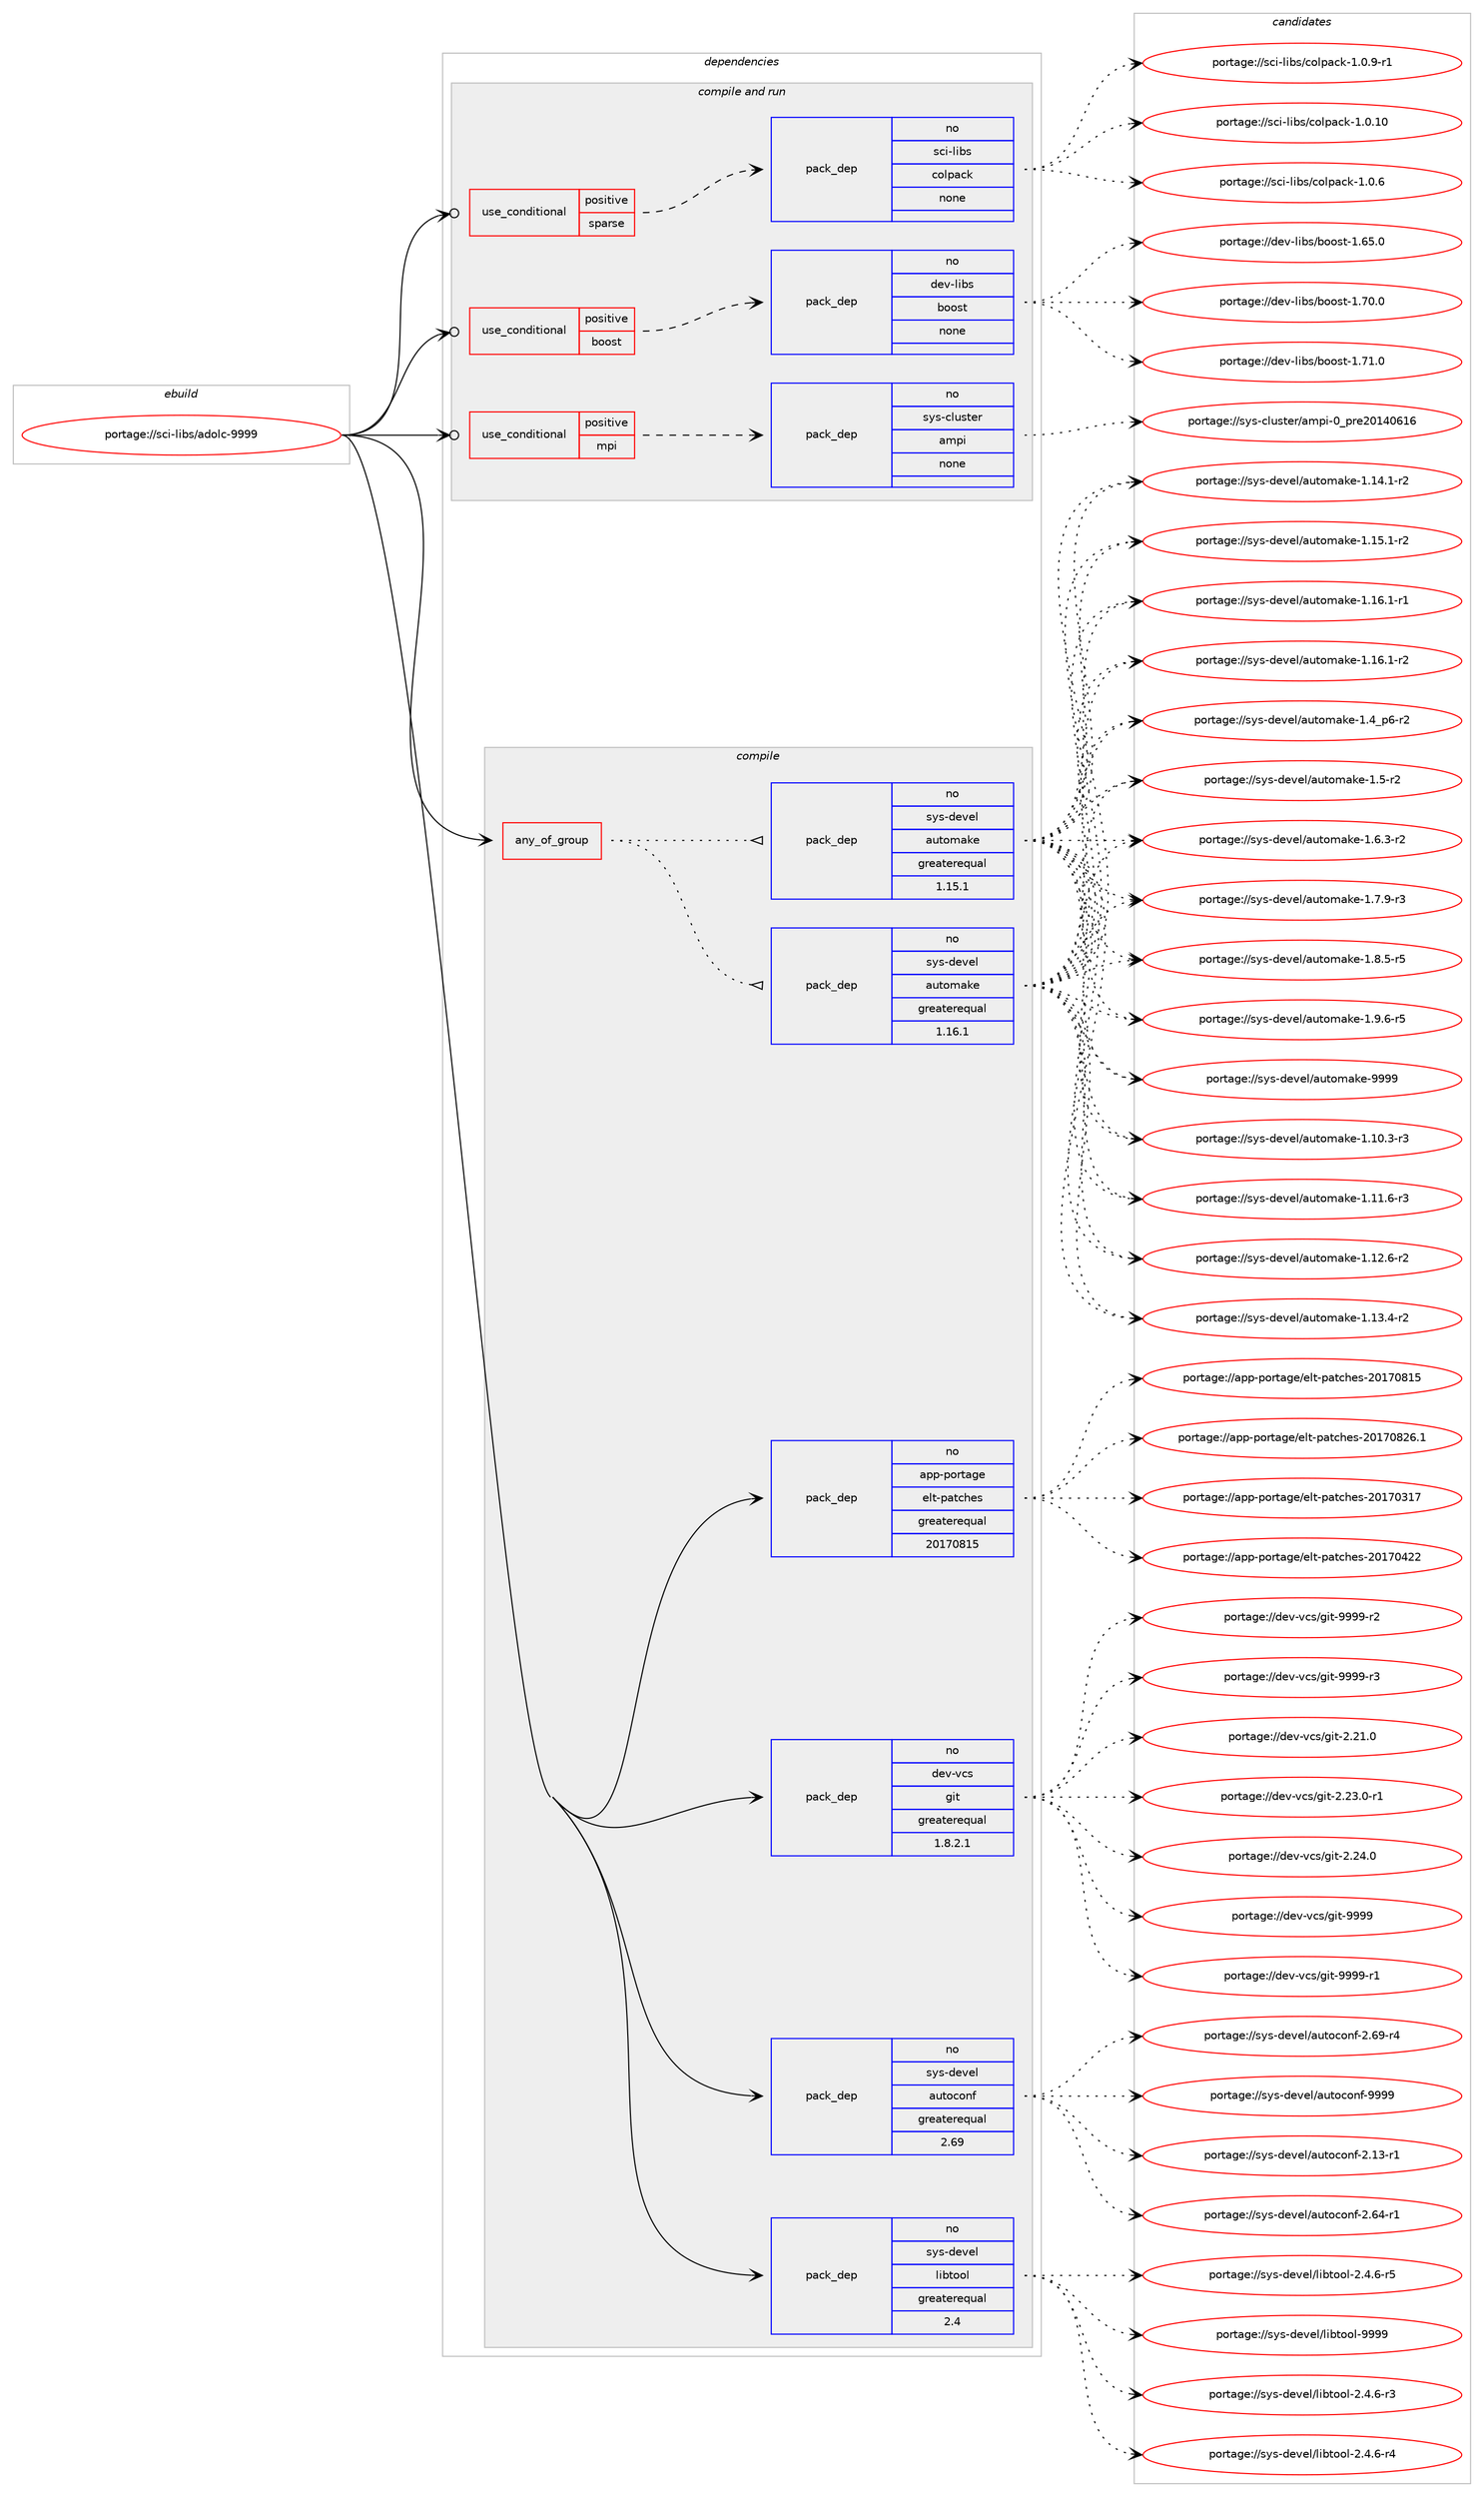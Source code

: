 digraph prolog {

# *************
# Graph options
# *************

newrank=true;
concentrate=true;
compound=true;
graph [rankdir=LR,fontname=Helvetica,fontsize=10,ranksep=1.5];#, ranksep=2.5, nodesep=0.2];
edge  [arrowhead=vee];
node  [fontname=Helvetica,fontsize=10];

# **********
# The ebuild
# **********

subgraph cluster_leftcol {
color=gray;
rank=same;
label=<<i>ebuild</i>>;
id [label="portage://sci-libs/adolc-9999", color=red, width=4, href="../sci-libs/adolc-9999.svg"];
}

# ****************
# The dependencies
# ****************

subgraph cluster_midcol {
color=gray;
label=<<i>dependencies</i>>;
subgraph cluster_compile {
fillcolor="#eeeeee";
style=filled;
label=<<i>compile</i>>;
subgraph any6379 {
dependency388653 [label=<<TABLE BORDER="0" CELLBORDER="1" CELLSPACING="0" CELLPADDING="4"><TR><TD CELLPADDING="10">any_of_group</TD></TR></TABLE>>, shape=none, color=red];subgraph pack285929 {
dependency388654 [label=<<TABLE BORDER="0" CELLBORDER="1" CELLSPACING="0" CELLPADDING="4" WIDTH="220"><TR><TD ROWSPAN="6" CELLPADDING="30">pack_dep</TD></TR><TR><TD WIDTH="110">no</TD></TR><TR><TD>sys-devel</TD></TR><TR><TD>automake</TD></TR><TR><TD>greaterequal</TD></TR><TR><TD>1.16.1</TD></TR></TABLE>>, shape=none, color=blue];
}
dependency388653:e -> dependency388654:w [weight=20,style="dotted",arrowhead="oinv"];
subgraph pack285930 {
dependency388655 [label=<<TABLE BORDER="0" CELLBORDER="1" CELLSPACING="0" CELLPADDING="4" WIDTH="220"><TR><TD ROWSPAN="6" CELLPADDING="30">pack_dep</TD></TR><TR><TD WIDTH="110">no</TD></TR><TR><TD>sys-devel</TD></TR><TR><TD>automake</TD></TR><TR><TD>greaterequal</TD></TR><TR><TD>1.15.1</TD></TR></TABLE>>, shape=none, color=blue];
}
dependency388653:e -> dependency388655:w [weight=20,style="dotted",arrowhead="oinv"];
}
id:e -> dependency388653:w [weight=20,style="solid",arrowhead="vee"];
subgraph pack285931 {
dependency388656 [label=<<TABLE BORDER="0" CELLBORDER="1" CELLSPACING="0" CELLPADDING="4" WIDTH="220"><TR><TD ROWSPAN="6" CELLPADDING="30">pack_dep</TD></TR><TR><TD WIDTH="110">no</TD></TR><TR><TD>app-portage</TD></TR><TR><TD>elt-patches</TD></TR><TR><TD>greaterequal</TD></TR><TR><TD>20170815</TD></TR></TABLE>>, shape=none, color=blue];
}
id:e -> dependency388656:w [weight=20,style="solid",arrowhead="vee"];
subgraph pack285932 {
dependency388657 [label=<<TABLE BORDER="0" CELLBORDER="1" CELLSPACING="0" CELLPADDING="4" WIDTH="220"><TR><TD ROWSPAN="6" CELLPADDING="30">pack_dep</TD></TR><TR><TD WIDTH="110">no</TD></TR><TR><TD>dev-vcs</TD></TR><TR><TD>git</TD></TR><TR><TD>greaterequal</TD></TR><TR><TD>1.8.2.1</TD></TR></TABLE>>, shape=none, color=blue];
}
id:e -> dependency388657:w [weight=20,style="solid",arrowhead="vee"];
subgraph pack285933 {
dependency388658 [label=<<TABLE BORDER="0" CELLBORDER="1" CELLSPACING="0" CELLPADDING="4" WIDTH="220"><TR><TD ROWSPAN="6" CELLPADDING="30">pack_dep</TD></TR><TR><TD WIDTH="110">no</TD></TR><TR><TD>sys-devel</TD></TR><TR><TD>autoconf</TD></TR><TR><TD>greaterequal</TD></TR><TR><TD>2.69</TD></TR></TABLE>>, shape=none, color=blue];
}
id:e -> dependency388658:w [weight=20,style="solid",arrowhead="vee"];
subgraph pack285934 {
dependency388659 [label=<<TABLE BORDER="0" CELLBORDER="1" CELLSPACING="0" CELLPADDING="4" WIDTH="220"><TR><TD ROWSPAN="6" CELLPADDING="30">pack_dep</TD></TR><TR><TD WIDTH="110">no</TD></TR><TR><TD>sys-devel</TD></TR><TR><TD>libtool</TD></TR><TR><TD>greaterequal</TD></TR><TR><TD>2.4</TD></TR></TABLE>>, shape=none, color=blue];
}
id:e -> dependency388659:w [weight=20,style="solid",arrowhead="vee"];
}
subgraph cluster_compileandrun {
fillcolor="#eeeeee";
style=filled;
label=<<i>compile and run</i>>;
subgraph cond96141 {
dependency388660 [label=<<TABLE BORDER="0" CELLBORDER="1" CELLSPACING="0" CELLPADDING="4"><TR><TD ROWSPAN="3" CELLPADDING="10">use_conditional</TD></TR><TR><TD>positive</TD></TR><TR><TD>boost</TD></TR></TABLE>>, shape=none, color=red];
subgraph pack285935 {
dependency388661 [label=<<TABLE BORDER="0" CELLBORDER="1" CELLSPACING="0" CELLPADDING="4" WIDTH="220"><TR><TD ROWSPAN="6" CELLPADDING="30">pack_dep</TD></TR><TR><TD WIDTH="110">no</TD></TR><TR><TD>dev-libs</TD></TR><TR><TD>boost</TD></TR><TR><TD>none</TD></TR><TR><TD></TD></TR></TABLE>>, shape=none, color=blue];
}
dependency388660:e -> dependency388661:w [weight=20,style="dashed",arrowhead="vee"];
}
id:e -> dependency388660:w [weight=20,style="solid",arrowhead="odotvee"];
subgraph cond96142 {
dependency388662 [label=<<TABLE BORDER="0" CELLBORDER="1" CELLSPACING="0" CELLPADDING="4"><TR><TD ROWSPAN="3" CELLPADDING="10">use_conditional</TD></TR><TR><TD>positive</TD></TR><TR><TD>mpi</TD></TR></TABLE>>, shape=none, color=red];
subgraph pack285936 {
dependency388663 [label=<<TABLE BORDER="0" CELLBORDER="1" CELLSPACING="0" CELLPADDING="4" WIDTH="220"><TR><TD ROWSPAN="6" CELLPADDING="30">pack_dep</TD></TR><TR><TD WIDTH="110">no</TD></TR><TR><TD>sys-cluster</TD></TR><TR><TD>ampi</TD></TR><TR><TD>none</TD></TR><TR><TD></TD></TR></TABLE>>, shape=none, color=blue];
}
dependency388662:e -> dependency388663:w [weight=20,style="dashed",arrowhead="vee"];
}
id:e -> dependency388662:w [weight=20,style="solid",arrowhead="odotvee"];
subgraph cond96143 {
dependency388664 [label=<<TABLE BORDER="0" CELLBORDER="1" CELLSPACING="0" CELLPADDING="4"><TR><TD ROWSPAN="3" CELLPADDING="10">use_conditional</TD></TR><TR><TD>positive</TD></TR><TR><TD>sparse</TD></TR></TABLE>>, shape=none, color=red];
subgraph pack285937 {
dependency388665 [label=<<TABLE BORDER="0" CELLBORDER="1" CELLSPACING="0" CELLPADDING="4" WIDTH="220"><TR><TD ROWSPAN="6" CELLPADDING="30">pack_dep</TD></TR><TR><TD WIDTH="110">no</TD></TR><TR><TD>sci-libs</TD></TR><TR><TD>colpack</TD></TR><TR><TD>none</TD></TR><TR><TD></TD></TR></TABLE>>, shape=none, color=blue];
}
dependency388664:e -> dependency388665:w [weight=20,style="dashed",arrowhead="vee"];
}
id:e -> dependency388664:w [weight=20,style="solid",arrowhead="odotvee"];
}
subgraph cluster_run {
fillcolor="#eeeeee";
style=filled;
label=<<i>run</i>>;
}
}

# **************
# The candidates
# **************

subgraph cluster_choices {
rank=same;
color=gray;
label=<<i>candidates</i>>;

subgraph choice285929 {
color=black;
nodesep=1;
choiceportage11512111545100101118101108479711711611110997107101454946494846514511451 [label="portage://sys-devel/automake-1.10.3-r3", color=red, width=4,href="../sys-devel/automake-1.10.3-r3.svg"];
choiceportage11512111545100101118101108479711711611110997107101454946494946544511451 [label="portage://sys-devel/automake-1.11.6-r3", color=red, width=4,href="../sys-devel/automake-1.11.6-r3.svg"];
choiceportage11512111545100101118101108479711711611110997107101454946495046544511450 [label="portage://sys-devel/automake-1.12.6-r2", color=red, width=4,href="../sys-devel/automake-1.12.6-r2.svg"];
choiceportage11512111545100101118101108479711711611110997107101454946495146524511450 [label="portage://sys-devel/automake-1.13.4-r2", color=red, width=4,href="../sys-devel/automake-1.13.4-r2.svg"];
choiceportage11512111545100101118101108479711711611110997107101454946495246494511450 [label="portage://sys-devel/automake-1.14.1-r2", color=red, width=4,href="../sys-devel/automake-1.14.1-r2.svg"];
choiceportage11512111545100101118101108479711711611110997107101454946495346494511450 [label="portage://sys-devel/automake-1.15.1-r2", color=red, width=4,href="../sys-devel/automake-1.15.1-r2.svg"];
choiceportage11512111545100101118101108479711711611110997107101454946495446494511449 [label="portage://sys-devel/automake-1.16.1-r1", color=red, width=4,href="../sys-devel/automake-1.16.1-r1.svg"];
choiceportage11512111545100101118101108479711711611110997107101454946495446494511450 [label="portage://sys-devel/automake-1.16.1-r2", color=red, width=4,href="../sys-devel/automake-1.16.1-r2.svg"];
choiceportage115121115451001011181011084797117116111109971071014549465295112544511450 [label="portage://sys-devel/automake-1.4_p6-r2", color=red, width=4,href="../sys-devel/automake-1.4_p6-r2.svg"];
choiceportage11512111545100101118101108479711711611110997107101454946534511450 [label="portage://sys-devel/automake-1.5-r2", color=red, width=4,href="../sys-devel/automake-1.5-r2.svg"];
choiceportage115121115451001011181011084797117116111109971071014549465446514511450 [label="portage://sys-devel/automake-1.6.3-r2", color=red, width=4,href="../sys-devel/automake-1.6.3-r2.svg"];
choiceportage115121115451001011181011084797117116111109971071014549465546574511451 [label="portage://sys-devel/automake-1.7.9-r3", color=red, width=4,href="../sys-devel/automake-1.7.9-r3.svg"];
choiceportage115121115451001011181011084797117116111109971071014549465646534511453 [label="portage://sys-devel/automake-1.8.5-r5", color=red, width=4,href="../sys-devel/automake-1.8.5-r5.svg"];
choiceportage115121115451001011181011084797117116111109971071014549465746544511453 [label="portage://sys-devel/automake-1.9.6-r5", color=red, width=4,href="../sys-devel/automake-1.9.6-r5.svg"];
choiceportage115121115451001011181011084797117116111109971071014557575757 [label="portage://sys-devel/automake-9999", color=red, width=4,href="../sys-devel/automake-9999.svg"];
dependency388654:e -> choiceportage11512111545100101118101108479711711611110997107101454946494846514511451:w [style=dotted,weight="100"];
dependency388654:e -> choiceportage11512111545100101118101108479711711611110997107101454946494946544511451:w [style=dotted,weight="100"];
dependency388654:e -> choiceportage11512111545100101118101108479711711611110997107101454946495046544511450:w [style=dotted,weight="100"];
dependency388654:e -> choiceportage11512111545100101118101108479711711611110997107101454946495146524511450:w [style=dotted,weight="100"];
dependency388654:e -> choiceportage11512111545100101118101108479711711611110997107101454946495246494511450:w [style=dotted,weight="100"];
dependency388654:e -> choiceportage11512111545100101118101108479711711611110997107101454946495346494511450:w [style=dotted,weight="100"];
dependency388654:e -> choiceportage11512111545100101118101108479711711611110997107101454946495446494511449:w [style=dotted,weight="100"];
dependency388654:e -> choiceportage11512111545100101118101108479711711611110997107101454946495446494511450:w [style=dotted,weight="100"];
dependency388654:e -> choiceportage115121115451001011181011084797117116111109971071014549465295112544511450:w [style=dotted,weight="100"];
dependency388654:e -> choiceportage11512111545100101118101108479711711611110997107101454946534511450:w [style=dotted,weight="100"];
dependency388654:e -> choiceportage115121115451001011181011084797117116111109971071014549465446514511450:w [style=dotted,weight="100"];
dependency388654:e -> choiceportage115121115451001011181011084797117116111109971071014549465546574511451:w [style=dotted,weight="100"];
dependency388654:e -> choiceportage115121115451001011181011084797117116111109971071014549465646534511453:w [style=dotted,weight="100"];
dependency388654:e -> choiceportage115121115451001011181011084797117116111109971071014549465746544511453:w [style=dotted,weight="100"];
dependency388654:e -> choiceportage115121115451001011181011084797117116111109971071014557575757:w [style=dotted,weight="100"];
}
subgraph choice285930 {
color=black;
nodesep=1;
choiceportage11512111545100101118101108479711711611110997107101454946494846514511451 [label="portage://sys-devel/automake-1.10.3-r3", color=red, width=4,href="../sys-devel/automake-1.10.3-r3.svg"];
choiceportage11512111545100101118101108479711711611110997107101454946494946544511451 [label="portage://sys-devel/automake-1.11.6-r3", color=red, width=4,href="../sys-devel/automake-1.11.6-r3.svg"];
choiceportage11512111545100101118101108479711711611110997107101454946495046544511450 [label="portage://sys-devel/automake-1.12.6-r2", color=red, width=4,href="../sys-devel/automake-1.12.6-r2.svg"];
choiceportage11512111545100101118101108479711711611110997107101454946495146524511450 [label="portage://sys-devel/automake-1.13.4-r2", color=red, width=4,href="../sys-devel/automake-1.13.4-r2.svg"];
choiceportage11512111545100101118101108479711711611110997107101454946495246494511450 [label="portage://sys-devel/automake-1.14.1-r2", color=red, width=4,href="../sys-devel/automake-1.14.1-r2.svg"];
choiceportage11512111545100101118101108479711711611110997107101454946495346494511450 [label="portage://sys-devel/automake-1.15.1-r2", color=red, width=4,href="../sys-devel/automake-1.15.1-r2.svg"];
choiceportage11512111545100101118101108479711711611110997107101454946495446494511449 [label="portage://sys-devel/automake-1.16.1-r1", color=red, width=4,href="../sys-devel/automake-1.16.1-r1.svg"];
choiceportage11512111545100101118101108479711711611110997107101454946495446494511450 [label="portage://sys-devel/automake-1.16.1-r2", color=red, width=4,href="../sys-devel/automake-1.16.1-r2.svg"];
choiceportage115121115451001011181011084797117116111109971071014549465295112544511450 [label="portage://sys-devel/automake-1.4_p6-r2", color=red, width=4,href="../sys-devel/automake-1.4_p6-r2.svg"];
choiceportage11512111545100101118101108479711711611110997107101454946534511450 [label="portage://sys-devel/automake-1.5-r2", color=red, width=4,href="../sys-devel/automake-1.5-r2.svg"];
choiceportage115121115451001011181011084797117116111109971071014549465446514511450 [label="portage://sys-devel/automake-1.6.3-r2", color=red, width=4,href="../sys-devel/automake-1.6.3-r2.svg"];
choiceportage115121115451001011181011084797117116111109971071014549465546574511451 [label="portage://sys-devel/automake-1.7.9-r3", color=red, width=4,href="../sys-devel/automake-1.7.9-r3.svg"];
choiceportage115121115451001011181011084797117116111109971071014549465646534511453 [label="portage://sys-devel/automake-1.8.5-r5", color=red, width=4,href="../sys-devel/automake-1.8.5-r5.svg"];
choiceportage115121115451001011181011084797117116111109971071014549465746544511453 [label="portage://sys-devel/automake-1.9.6-r5", color=red, width=4,href="../sys-devel/automake-1.9.6-r5.svg"];
choiceportage115121115451001011181011084797117116111109971071014557575757 [label="portage://sys-devel/automake-9999", color=red, width=4,href="../sys-devel/automake-9999.svg"];
dependency388655:e -> choiceportage11512111545100101118101108479711711611110997107101454946494846514511451:w [style=dotted,weight="100"];
dependency388655:e -> choiceportage11512111545100101118101108479711711611110997107101454946494946544511451:w [style=dotted,weight="100"];
dependency388655:e -> choiceportage11512111545100101118101108479711711611110997107101454946495046544511450:w [style=dotted,weight="100"];
dependency388655:e -> choiceportage11512111545100101118101108479711711611110997107101454946495146524511450:w [style=dotted,weight="100"];
dependency388655:e -> choiceportage11512111545100101118101108479711711611110997107101454946495246494511450:w [style=dotted,weight="100"];
dependency388655:e -> choiceportage11512111545100101118101108479711711611110997107101454946495346494511450:w [style=dotted,weight="100"];
dependency388655:e -> choiceportage11512111545100101118101108479711711611110997107101454946495446494511449:w [style=dotted,weight="100"];
dependency388655:e -> choiceportage11512111545100101118101108479711711611110997107101454946495446494511450:w [style=dotted,weight="100"];
dependency388655:e -> choiceportage115121115451001011181011084797117116111109971071014549465295112544511450:w [style=dotted,weight="100"];
dependency388655:e -> choiceportage11512111545100101118101108479711711611110997107101454946534511450:w [style=dotted,weight="100"];
dependency388655:e -> choiceportage115121115451001011181011084797117116111109971071014549465446514511450:w [style=dotted,weight="100"];
dependency388655:e -> choiceportage115121115451001011181011084797117116111109971071014549465546574511451:w [style=dotted,weight="100"];
dependency388655:e -> choiceportage115121115451001011181011084797117116111109971071014549465646534511453:w [style=dotted,weight="100"];
dependency388655:e -> choiceportage115121115451001011181011084797117116111109971071014549465746544511453:w [style=dotted,weight="100"];
dependency388655:e -> choiceportage115121115451001011181011084797117116111109971071014557575757:w [style=dotted,weight="100"];
}
subgraph choice285931 {
color=black;
nodesep=1;
choiceportage97112112451121111141169710310147101108116451129711699104101115455048495548514955 [label="portage://app-portage/elt-patches-20170317", color=red, width=4,href="../app-portage/elt-patches-20170317.svg"];
choiceportage97112112451121111141169710310147101108116451129711699104101115455048495548525050 [label="portage://app-portage/elt-patches-20170422", color=red, width=4,href="../app-portage/elt-patches-20170422.svg"];
choiceportage97112112451121111141169710310147101108116451129711699104101115455048495548564953 [label="portage://app-portage/elt-patches-20170815", color=red, width=4,href="../app-portage/elt-patches-20170815.svg"];
choiceportage971121124511211111411697103101471011081164511297116991041011154550484955485650544649 [label="portage://app-portage/elt-patches-20170826.1", color=red, width=4,href="../app-portage/elt-patches-20170826.1.svg"];
dependency388656:e -> choiceportage97112112451121111141169710310147101108116451129711699104101115455048495548514955:w [style=dotted,weight="100"];
dependency388656:e -> choiceportage97112112451121111141169710310147101108116451129711699104101115455048495548525050:w [style=dotted,weight="100"];
dependency388656:e -> choiceportage97112112451121111141169710310147101108116451129711699104101115455048495548564953:w [style=dotted,weight="100"];
dependency388656:e -> choiceportage971121124511211111411697103101471011081164511297116991041011154550484955485650544649:w [style=dotted,weight="100"];
}
subgraph choice285932 {
color=black;
nodesep=1;
choiceportage10010111845118991154710310511645504650494648 [label="portage://dev-vcs/git-2.21.0", color=red, width=4,href="../dev-vcs/git-2.21.0.svg"];
choiceportage100101118451189911547103105116455046505146484511449 [label="portage://dev-vcs/git-2.23.0-r1", color=red, width=4,href="../dev-vcs/git-2.23.0-r1.svg"];
choiceportage10010111845118991154710310511645504650524648 [label="portage://dev-vcs/git-2.24.0", color=red, width=4,href="../dev-vcs/git-2.24.0.svg"];
choiceportage1001011184511899115471031051164557575757 [label="portage://dev-vcs/git-9999", color=red, width=4,href="../dev-vcs/git-9999.svg"];
choiceportage10010111845118991154710310511645575757574511449 [label="portage://dev-vcs/git-9999-r1", color=red, width=4,href="../dev-vcs/git-9999-r1.svg"];
choiceportage10010111845118991154710310511645575757574511450 [label="portage://dev-vcs/git-9999-r2", color=red, width=4,href="../dev-vcs/git-9999-r2.svg"];
choiceportage10010111845118991154710310511645575757574511451 [label="portage://dev-vcs/git-9999-r3", color=red, width=4,href="../dev-vcs/git-9999-r3.svg"];
dependency388657:e -> choiceportage10010111845118991154710310511645504650494648:w [style=dotted,weight="100"];
dependency388657:e -> choiceportage100101118451189911547103105116455046505146484511449:w [style=dotted,weight="100"];
dependency388657:e -> choiceportage10010111845118991154710310511645504650524648:w [style=dotted,weight="100"];
dependency388657:e -> choiceportage1001011184511899115471031051164557575757:w [style=dotted,weight="100"];
dependency388657:e -> choiceportage10010111845118991154710310511645575757574511449:w [style=dotted,weight="100"];
dependency388657:e -> choiceportage10010111845118991154710310511645575757574511450:w [style=dotted,weight="100"];
dependency388657:e -> choiceportage10010111845118991154710310511645575757574511451:w [style=dotted,weight="100"];
}
subgraph choice285933 {
color=black;
nodesep=1;
choiceportage1151211154510010111810110847971171161119911111010245504649514511449 [label="portage://sys-devel/autoconf-2.13-r1", color=red, width=4,href="../sys-devel/autoconf-2.13-r1.svg"];
choiceportage1151211154510010111810110847971171161119911111010245504654524511449 [label="portage://sys-devel/autoconf-2.64-r1", color=red, width=4,href="../sys-devel/autoconf-2.64-r1.svg"];
choiceportage1151211154510010111810110847971171161119911111010245504654574511452 [label="portage://sys-devel/autoconf-2.69-r4", color=red, width=4,href="../sys-devel/autoconf-2.69-r4.svg"];
choiceportage115121115451001011181011084797117116111991111101024557575757 [label="portage://sys-devel/autoconf-9999", color=red, width=4,href="../sys-devel/autoconf-9999.svg"];
dependency388658:e -> choiceportage1151211154510010111810110847971171161119911111010245504649514511449:w [style=dotted,weight="100"];
dependency388658:e -> choiceportage1151211154510010111810110847971171161119911111010245504654524511449:w [style=dotted,weight="100"];
dependency388658:e -> choiceportage1151211154510010111810110847971171161119911111010245504654574511452:w [style=dotted,weight="100"];
dependency388658:e -> choiceportage115121115451001011181011084797117116111991111101024557575757:w [style=dotted,weight="100"];
}
subgraph choice285934 {
color=black;
nodesep=1;
choiceportage1151211154510010111810110847108105981161111111084550465246544511451 [label="portage://sys-devel/libtool-2.4.6-r3", color=red, width=4,href="../sys-devel/libtool-2.4.6-r3.svg"];
choiceportage1151211154510010111810110847108105981161111111084550465246544511452 [label="portage://sys-devel/libtool-2.4.6-r4", color=red, width=4,href="../sys-devel/libtool-2.4.6-r4.svg"];
choiceportage1151211154510010111810110847108105981161111111084550465246544511453 [label="portage://sys-devel/libtool-2.4.6-r5", color=red, width=4,href="../sys-devel/libtool-2.4.6-r5.svg"];
choiceportage1151211154510010111810110847108105981161111111084557575757 [label="portage://sys-devel/libtool-9999", color=red, width=4,href="../sys-devel/libtool-9999.svg"];
dependency388659:e -> choiceportage1151211154510010111810110847108105981161111111084550465246544511451:w [style=dotted,weight="100"];
dependency388659:e -> choiceportage1151211154510010111810110847108105981161111111084550465246544511452:w [style=dotted,weight="100"];
dependency388659:e -> choiceportage1151211154510010111810110847108105981161111111084550465246544511453:w [style=dotted,weight="100"];
dependency388659:e -> choiceportage1151211154510010111810110847108105981161111111084557575757:w [style=dotted,weight="100"];
}
subgraph choice285935 {
color=black;
nodesep=1;
choiceportage1001011184510810598115479811111111511645494654534648 [label="portage://dev-libs/boost-1.65.0", color=red, width=4,href="../dev-libs/boost-1.65.0.svg"];
choiceportage1001011184510810598115479811111111511645494655484648 [label="portage://dev-libs/boost-1.70.0", color=red, width=4,href="../dev-libs/boost-1.70.0.svg"];
choiceportage1001011184510810598115479811111111511645494655494648 [label="portage://dev-libs/boost-1.71.0", color=red, width=4,href="../dev-libs/boost-1.71.0.svg"];
dependency388661:e -> choiceportage1001011184510810598115479811111111511645494654534648:w [style=dotted,weight="100"];
dependency388661:e -> choiceportage1001011184510810598115479811111111511645494655484648:w [style=dotted,weight="100"];
dependency388661:e -> choiceportage1001011184510810598115479811111111511645494655494648:w [style=dotted,weight="100"];
}
subgraph choice285936 {
color=black;
nodesep=1;
choiceportage115121115459910811711511610111447971091121054548951121141015048495248544954 [label="portage://sys-cluster/ampi-0_pre20140616", color=red, width=4,href="../sys-cluster/ampi-0_pre20140616.svg"];
dependency388663:e -> choiceportage115121115459910811711511610111447971091121054548951121141015048495248544954:w [style=dotted,weight="100"];
}
subgraph choice285937 {
color=black;
nodesep=1;
choiceportage1159910545108105981154799111108112979910745494648464948 [label="portage://sci-libs/colpack-1.0.10", color=red, width=4,href="../sci-libs/colpack-1.0.10.svg"];
choiceportage11599105451081059811547991111081129799107454946484654 [label="portage://sci-libs/colpack-1.0.6", color=red, width=4,href="../sci-libs/colpack-1.0.6.svg"];
choiceportage115991054510810598115479911110811297991074549464846574511449 [label="portage://sci-libs/colpack-1.0.9-r1", color=red, width=4,href="../sci-libs/colpack-1.0.9-r1.svg"];
dependency388665:e -> choiceportage1159910545108105981154799111108112979910745494648464948:w [style=dotted,weight="100"];
dependency388665:e -> choiceportage11599105451081059811547991111081129799107454946484654:w [style=dotted,weight="100"];
dependency388665:e -> choiceportage115991054510810598115479911110811297991074549464846574511449:w [style=dotted,weight="100"];
}
}

}
